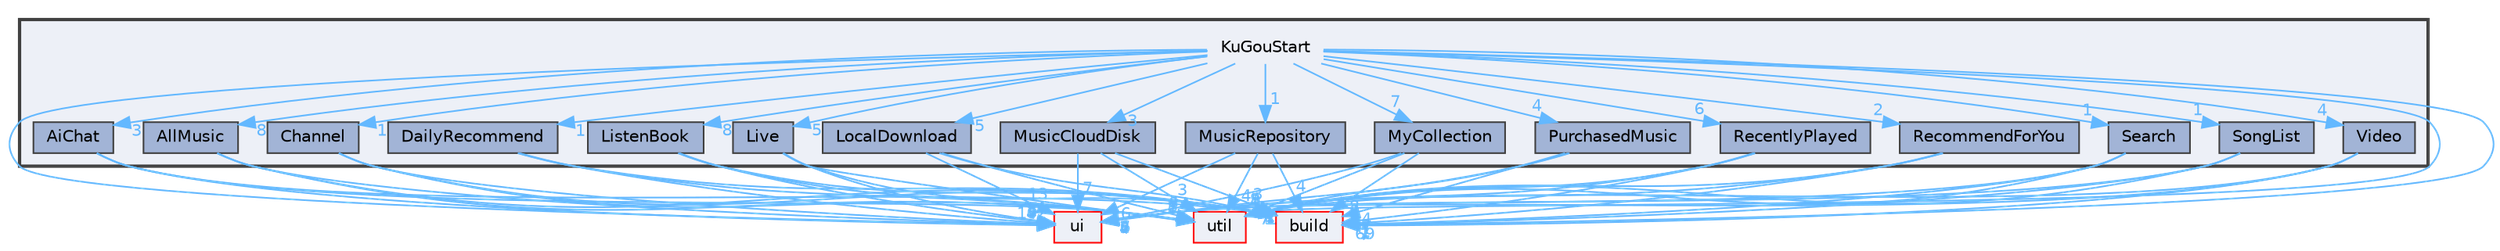 digraph "KuGouStart"
{
 // LATEX_PDF_SIZE
  bgcolor="transparent";
  edge [fontname=Helvetica,fontsize=10,labelfontname=Helvetica,labelfontsize=10];
  node [fontname=Helvetica,fontsize=10,shape=box,height=0.2,width=0.4];
  compound=true
  subgraph clusterdir_e60601b218beddc6af0778ac41ea9cb2 {
    graph [ bgcolor="#edf0f7", pencolor="grey25", label="", fontname=Helvetica,fontsize=10 style="filled,bold", URL="dir_e60601b218beddc6af0778ac41ea9cb2.html",tooltip=""]
    dir_e60601b218beddc6af0778ac41ea9cb2 [shape=plaintext, label="KuGouStart"];
  dir_c466f3ce3dd5ad83607d88098a709fef [label="AiChat", fillcolor="#a2b4d6", color="grey25", style="filled", URL="dir_c466f3ce3dd5ad83607d88098a709fef.html",tooltip=""];
  dir_498ec84b4a3180a9b28d4c2c2e263734 [label="AllMusic", fillcolor="#a2b4d6", color="grey25", style="filled", URL="dir_498ec84b4a3180a9b28d4c2c2e263734.html",tooltip=""];
  dir_886d7983358da242620d59f039992211 [label="Channel", fillcolor="#a2b4d6", color="grey25", style="filled", URL="dir_886d7983358da242620d59f039992211.html",tooltip=""];
  dir_0053d0f6857dd3794970768a62be13ba [label="DailyRecommend", fillcolor="#a2b4d6", color="grey25", style="filled", URL="dir_0053d0f6857dd3794970768a62be13ba.html",tooltip=""];
  dir_29569673e22270499a2cc1cc3faeb787 [label="ListenBook", fillcolor="#a2b4d6", color="grey25", style="filled", URL="dir_29569673e22270499a2cc1cc3faeb787.html",tooltip=""];
  dir_e29623dc5209c01c19fa67da8db51a5b [label="Live", fillcolor="#a2b4d6", color="grey25", style="filled", URL="dir_e29623dc5209c01c19fa67da8db51a5b.html",tooltip=""];
  dir_4903e9fdd90aaa64abf2216a2ba9b10e [label="LocalDownload", fillcolor="#a2b4d6", color="grey25", style="filled", URL="dir_4903e9fdd90aaa64abf2216a2ba9b10e.html",tooltip=""];
  dir_480059d798c3135db381a82471c2f38a [label="MusicCloudDisk", fillcolor="#a2b4d6", color="grey25", style="filled", URL="dir_480059d798c3135db381a82471c2f38a.html",tooltip=""];
  dir_f94f613a8ec9d2924405fc15646c8b91 [label="MusicRepository", fillcolor="#a2b4d6", color="grey25", style="filled", URL="dir_f94f613a8ec9d2924405fc15646c8b91.html",tooltip=""];
  dir_87eb179773b3d8c39433553c95fc0b36 [label="MyCollection", fillcolor="#a2b4d6", color="grey25", style="filled", URL="dir_87eb179773b3d8c39433553c95fc0b36.html",tooltip=""];
  dir_cf310151f74ca42561e1788d19ba2be2 [label="PurchasedMusic", fillcolor="#a2b4d6", color="grey25", style="filled", URL="dir_cf310151f74ca42561e1788d19ba2be2.html",tooltip=""];
  dir_a29342a547cf0e6ba750c0544229179e [label="RecentlyPlayed", fillcolor="#a2b4d6", color="grey25", style="filled", URL="dir_a29342a547cf0e6ba750c0544229179e.html",tooltip=""];
  dir_78081f775bac573631b430b07260488e [label="RecommendForYou", fillcolor="#a2b4d6", color="grey25", style="filled", URL="dir_78081f775bac573631b430b07260488e.html",tooltip=""];
  dir_192e58901eb9b2e115e2c9ed0390b295 [label="Search", fillcolor="#a2b4d6", color="grey25", style="filled", URL="dir_192e58901eb9b2e115e2c9ed0390b295.html",tooltip=""];
  dir_86ceda025dd1e036d749bcf8db4c1acd [label="SongList", fillcolor="#a2b4d6", color="grey25", style="filled", URL="dir_86ceda025dd1e036d749bcf8db4c1acd.html",tooltip=""];
  dir_90e279afbf7087a5af4c74d8ed8b8ff6 [label="Video", fillcolor="#a2b4d6", color="grey25", style="filled", URL="dir_90e279afbf7087a5af4c74d8ed8b8ff6.html",tooltip=""];
  }
  dir_1788f8309b1a812dcb800a185471cf6c [label="ui", fillcolor="#edf0f7", color="red", style="filled", URL="dir_1788f8309b1a812dcb800a185471cf6c.html",tooltip=""];
  dir_23ec12649285f9fabf3a6b7380226c28 [label="util", fillcolor="#edf0f7", color="red", style="filled", URL="dir_23ec12649285f9fabf3a6b7380226c28.html",tooltip=""];
  dir_4fef79e7177ba769987a8da36c892c5f [label="build", fillcolor="#edf0f7", color="red", style="filled", URL="dir_4fef79e7177ba769987a8da36c892c5f.html",tooltip=""];
  dir_e60601b218beddc6af0778ac41ea9cb2->dir_0053d0f6857dd3794970768a62be13ba [headlabel="1", labeldistance=1.5 headhref="dir_000172_000058.html" href="dir_000172_000058.html" color="steelblue1" fontcolor="steelblue1"];
  dir_e60601b218beddc6af0778ac41ea9cb2->dir_1788f8309b1a812dcb800a185471cf6c [headlabel="102", labeldistance=1.5 headhref="dir_000172_000351.html" href="dir_000172_000351.html" color="steelblue1" fontcolor="steelblue1"];
  dir_e60601b218beddc6af0778ac41ea9cb2->dir_192e58901eb9b2e115e2c9ed0390b295 [headlabel="1", labeldistance=1.5 headhref="dir_000172_000321.html" href="dir_000172_000321.html" color="steelblue1" fontcolor="steelblue1"];
  dir_e60601b218beddc6af0778ac41ea9cb2->dir_23ec12649285f9fabf3a6b7380226c28 [headlabel="70", labeldistance=1.5 headhref="dir_000172_000357.html" href="dir_000172_000357.html" color="steelblue1" fontcolor="steelblue1"];
  dir_e60601b218beddc6af0778ac41ea9cb2->dir_29569673e22270499a2cc1cc3faeb787 [headlabel="8", labeldistance=1.5 headhref="dir_000172_000175.html" href="dir_000172_000175.html" color="steelblue1" fontcolor="steelblue1"];
  dir_e60601b218beddc6af0778ac41ea9cb2->dir_480059d798c3135db381a82471c2f38a [headlabel="3", labeldistance=1.5 headhref="dir_000172_000206.html" href="dir_000172_000206.html" color="steelblue1" fontcolor="steelblue1"];
  dir_e60601b218beddc6af0778ac41ea9cb2->dir_4903e9fdd90aaa64abf2216a2ba9b10e [headlabel="5", labeldistance=1.5 headhref="dir_000172_000192.html" href="dir_000172_000192.html" color="steelblue1" fontcolor="steelblue1"];
  dir_e60601b218beddc6af0778ac41ea9cb2->dir_498ec84b4a3180a9b28d4c2c2e263734 [headlabel="8", labeldistance=1.5 headhref="dir_000172_000029.html" href="dir_000172_000029.html" color="steelblue1" fontcolor="steelblue1"];
  dir_e60601b218beddc6af0778ac41ea9cb2->dir_4fef79e7177ba769987a8da36c892c5f [headlabel="69", labeldistance=1.5 headhref="dir_000172_000041.html" href="dir_000172_000041.html" color="steelblue1" fontcolor="steelblue1"];
  dir_e60601b218beddc6af0778ac41ea9cb2->dir_78081f775bac573631b430b07260488e [headlabel="2", labeldistance=1.5 headhref="dir_000172_000315.html" href="dir_000172_000315.html" color="steelblue1" fontcolor="steelblue1"];
  dir_e60601b218beddc6af0778ac41ea9cb2->dir_86ceda025dd1e036d749bcf8db4c1acd [headlabel="1", labeldistance=1.5 headhref="dir_000172_000334.html" href="dir_000172_000334.html" color="steelblue1" fontcolor="steelblue1"];
  dir_e60601b218beddc6af0778ac41ea9cb2->dir_87eb179773b3d8c39433553c95fc0b36 [headlabel="7", labeldistance=1.5 headhref="dir_000172_000229.html" href="dir_000172_000229.html" color="steelblue1" fontcolor="steelblue1"];
  dir_e60601b218beddc6af0778ac41ea9cb2->dir_886d7983358da242620d59f039992211 [headlabel="1", labeldistance=1.5 headhref="dir_000172_000048.html" href="dir_000172_000048.html" color="steelblue1" fontcolor="steelblue1"];
  dir_e60601b218beddc6af0778ac41ea9cb2->dir_90e279afbf7087a5af4c74d8ed8b8ff6 [headlabel="4", labeldistance=1.5 headhref="dir_000172_000361.html" href="dir_000172_000361.html" color="steelblue1" fontcolor="steelblue1"];
  dir_e60601b218beddc6af0778ac41ea9cb2->dir_a29342a547cf0e6ba750c0544229179e [headlabel="6", labeldistance=1.5 headhref="dir_000172_000308.html" href="dir_000172_000308.html" color="steelblue1" fontcolor="steelblue1"];
  dir_e60601b218beddc6af0778ac41ea9cb2->dir_c466f3ce3dd5ad83607d88098a709fef [headlabel="3", labeldistance=1.5 headhref="dir_000172_000022.html" href="dir_000172_000022.html" color="steelblue1" fontcolor="steelblue1"];
  dir_e60601b218beddc6af0778ac41ea9cb2->dir_cf310151f74ca42561e1788d19ba2be2 [headlabel="4", labeldistance=1.5 headhref="dir_000172_000288.html" href="dir_000172_000288.html" color="steelblue1" fontcolor="steelblue1"];
  dir_e60601b218beddc6af0778ac41ea9cb2->dir_e29623dc5209c01c19fa67da8db51a5b [headlabel="5", labeldistance=1.5 headhref="dir_000172_000185.html" href="dir_000172_000185.html" color="steelblue1" fontcolor="steelblue1"];
  dir_e60601b218beddc6af0778ac41ea9cb2->dir_f94f613a8ec9d2924405fc15646c8b91 [headlabel="1", labeldistance=1.5 headhref="dir_000172_000212.html" href="dir_000172_000212.html" color="steelblue1" fontcolor="steelblue1"];
  dir_c466f3ce3dd5ad83607d88098a709fef->dir_1788f8309b1a812dcb800a185471cf6c [headlabel="4", labeldistance=1.5 headhref="dir_000022_000351.html" href="dir_000022_000351.html" color="steelblue1" fontcolor="steelblue1"];
  dir_c466f3ce3dd5ad83607d88098a709fef->dir_23ec12649285f9fabf3a6b7380226c28 [headlabel="2", labeldistance=1.5 headhref="dir_000022_000357.html" href="dir_000022_000357.html" color="steelblue1" fontcolor="steelblue1"];
  dir_c466f3ce3dd5ad83607d88098a709fef->dir_4fef79e7177ba769987a8da36c892c5f [headlabel="1", labeldistance=1.5 headhref="dir_000022_000041.html" href="dir_000022_000041.html" color="steelblue1" fontcolor="steelblue1"];
  dir_498ec84b4a3180a9b28d4c2c2e263734->dir_1788f8309b1a812dcb800a185471cf6c [headlabel="4", labeldistance=1.5 headhref="dir_000029_000351.html" href="dir_000029_000351.html" color="steelblue1" fontcolor="steelblue1"];
  dir_498ec84b4a3180a9b28d4c2c2e263734->dir_23ec12649285f9fabf3a6b7380226c28 [headlabel="8", labeldistance=1.5 headhref="dir_000029_000357.html" href="dir_000029_000357.html" color="steelblue1" fontcolor="steelblue1"];
  dir_498ec84b4a3180a9b28d4c2c2e263734->dir_4fef79e7177ba769987a8da36c892c5f [headlabel="8", labeldistance=1.5 headhref="dir_000029_000041.html" href="dir_000029_000041.html" color="steelblue1" fontcolor="steelblue1"];
  dir_886d7983358da242620d59f039992211->dir_1788f8309b1a812dcb800a185471cf6c [headlabel="3", labeldistance=1.5 headhref="dir_000048_000351.html" href="dir_000048_000351.html" color="steelblue1" fontcolor="steelblue1"];
  dir_886d7983358da242620d59f039992211->dir_23ec12649285f9fabf3a6b7380226c28 [headlabel="1", labeldistance=1.5 headhref="dir_000048_000357.html" href="dir_000048_000357.html" color="steelblue1" fontcolor="steelblue1"];
  dir_886d7983358da242620d59f039992211->dir_4fef79e7177ba769987a8da36c892c5f [headlabel="2", labeldistance=1.5 headhref="dir_000048_000041.html" href="dir_000048_000041.html" color="steelblue1" fontcolor="steelblue1"];
  dir_0053d0f6857dd3794970768a62be13ba->dir_1788f8309b1a812dcb800a185471cf6c [headlabel="4", labeldistance=1.5 headhref="dir_000058_000351.html" href="dir_000058_000351.html" color="steelblue1" fontcolor="steelblue1"];
  dir_0053d0f6857dd3794970768a62be13ba->dir_23ec12649285f9fabf3a6b7380226c28 [headlabel="1", labeldistance=1.5 headhref="dir_000058_000357.html" href="dir_000058_000357.html" color="steelblue1" fontcolor="steelblue1"];
  dir_0053d0f6857dd3794970768a62be13ba->dir_4fef79e7177ba769987a8da36c892c5f [headlabel="1", labeldistance=1.5 headhref="dir_000058_000041.html" href="dir_000058_000041.html" color="steelblue1" fontcolor="steelblue1"];
  dir_29569673e22270499a2cc1cc3faeb787->dir_1788f8309b1a812dcb800a185471cf6c [headlabel="8", labeldistance=1.5 headhref="dir_000175_000351.html" href="dir_000175_000351.html" color="steelblue1" fontcolor="steelblue1"];
  dir_29569673e22270499a2cc1cc3faeb787->dir_23ec12649285f9fabf3a6b7380226c28 [headlabel="7", labeldistance=1.5 headhref="dir_000175_000357.html" href="dir_000175_000357.html" color="steelblue1" fontcolor="steelblue1"];
  dir_29569673e22270499a2cc1cc3faeb787->dir_4fef79e7177ba769987a8da36c892c5f [headlabel="9", labeldistance=1.5 headhref="dir_000175_000041.html" href="dir_000175_000041.html" color="steelblue1" fontcolor="steelblue1"];
  dir_e29623dc5209c01c19fa67da8db51a5b->dir_1788f8309b1a812dcb800a185471cf6c [headlabel="7", labeldistance=1.5 headhref="dir_000185_000351.html" href="dir_000185_000351.html" color="steelblue1" fontcolor="steelblue1"];
  dir_e29623dc5209c01c19fa67da8db51a5b->dir_23ec12649285f9fabf3a6b7380226c28 [headlabel="5", labeldistance=1.5 headhref="dir_000185_000357.html" href="dir_000185_000357.html" color="steelblue1" fontcolor="steelblue1"];
  dir_e29623dc5209c01c19fa67da8db51a5b->dir_4fef79e7177ba769987a8da36c892c5f [headlabel="5", labeldistance=1.5 headhref="dir_000185_000041.html" href="dir_000185_000041.html" color="steelblue1" fontcolor="steelblue1"];
  dir_4903e9fdd90aaa64abf2216a2ba9b10e->dir_1788f8309b1a812dcb800a185471cf6c [headlabel="13", labeldistance=1.5 headhref="dir_000192_000351.html" href="dir_000192_000351.html" color="steelblue1" fontcolor="steelblue1"];
  dir_4903e9fdd90aaa64abf2216a2ba9b10e->dir_23ec12649285f9fabf3a6b7380226c28 [headlabel="6", labeldistance=1.5 headhref="dir_000192_000357.html" href="dir_000192_000357.html" color="steelblue1" fontcolor="steelblue1"];
  dir_4903e9fdd90aaa64abf2216a2ba9b10e->dir_4fef79e7177ba769987a8da36c892c5f [headlabel="5", labeldistance=1.5 headhref="dir_000192_000041.html" href="dir_000192_000041.html" color="steelblue1" fontcolor="steelblue1"];
  dir_480059d798c3135db381a82471c2f38a->dir_1788f8309b1a812dcb800a185471cf6c [headlabel="7", labeldistance=1.5 headhref="dir_000206_000351.html" href="dir_000206_000351.html" color="steelblue1" fontcolor="steelblue1"];
  dir_480059d798c3135db381a82471c2f38a->dir_23ec12649285f9fabf3a6b7380226c28 [headlabel="3", labeldistance=1.5 headhref="dir_000206_000357.html" href="dir_000206_000357.html" color="steelblue1" fontcolor="steelblue1"];
  dir_480059d798c3135db381a82471c2f38a->dir_4fef79e7177ba769987a8da36c892c5f [headlabel="3", labeldistance=1.5 headhref="dir_000206_000041.html" href="dir_000206_000041.html" color="steelblue1" fontcolor="steelblue1"];
  dir_f94f613a8ec9d2924405fc15646c8b91->dir_1788f8309b1a812dcb800a185471cf6c [headlabel="6", labeldistance=1.5 headhref="dir_000212_000351.html" href="dir_000212_000351.html" color="steelblue1" fontcolor="steelblue1"];
  dir_f94f613a8ec9d2924405fc15646c8b91->dir_23ec12649285f9fabf3a6b7380226c28 [headlabel="4", labeldistance=1.5 headhref="dir_000212_000357.html" href="dir_000212_000357.html" color="steelblue1" fontcolor="steelblue1"];
  dir_f94f613a8ec9d2924405fc15646c8b91->dir_4fef79e7177ba769987a8da36c892c5f [headlabel="4", labeldistance=1.5 headhref="dir_000212_000041.html" href="dir_000212_000041.html" color="steelblue1" fontcolor="steelblue1"];
  dir_87eb179773b3d8c39433553c95fc0b36->dir_23ec12649285f9fabf3a6b7380226c28 [headlabel="7", labeldistance=1.5 headhref="dir_000229_000357.html" href="dir_000229_000357.html" color="steelblue1" fontcolor="steelblue1"];
  dir_87eb179773b3d8c39433553c95fc0b36->dir_4fef79e7177ba769987a8da36c892c5f [headlabel="8", labeldistance=1.5 headhref="dir_000229_000041.html" href="dir_000229_000041.html" color="steelblue1" fontcolor="steelblue1"];
  dir_87eb179773b3d8c39433553c95fc0b36->dir_1788f8309b1a812dcb800a185471cf6c [headlabel="6", labeldistance=1.5 headhref="dir_000229_000351.html" href="dir_000229_000351.html" color="steelblue1" fontcolor="steelblue1"];
  dir_cf310151f74ca42561e1788d19ba2be2->dir_1788f8309b1a812dcb800a185471cf6c [headlabel="4", labeldistance=1.5 headhref="dir_000288_000351.html" href="dir_000288_000351.html" color="steelblue1" fontcolor="steelblue1"];
  dir_cf310151f74ca42561e1788d19ba2be2->dir_23ec12649285f9fabf3a6b7380226c28 [headlabel="4", labeldistance=1.5 headhref="dir_000288_000357.html" href="dir_000288_000357.html" color="steelblue1" fontcolor="steelblue1"];
  dir_cf310151f74ca42561e1788d19ba2be2->dir_4fef79e7177ba769987a8da36c892c5f [headlabel="4", labeldistance=1.5 headhref="dir_000288_000041.html" href="dir_000288_000041.html" color="steelblue1" fontcolor="steelblue1"];
  dir_a29342a547cf0e6ba750c0544229179e->dir_23ec12649285f9fabf3a6b7380226c28 [headlabel="7", labeldistance=1.5 headhref="dir_000308_000357.html" href="dir_000308_000357.html" color="steelblue1" fontcolor="steelblue1"];
  dir_a29342a547cf0e6ba750c0544229179e->dir_4fef79e7177ba769987a8da36c892c5f [headlabel="7", labeldistance=1.5 headhref="dir_000308_000041.html" href="dir_000308_000041.html" color="steelblue1" fontcolor="steelblue1"];
  dir_a29342a547cf0e6ba750c0544229179e->dir_1788f8309b1a812dcb800a185471cf6c [headlabel="7", labeldistance=1.5 headhref="dir_000308_000351.html" href="dir_000308_000351.html" color="steelblue1" fontcolor="steelblue1"];
  dir_78081f775bac573631b430b07260488e->dir_1788f8309b1a812dcb800a185471cf6c [headlabel="6", labeldistance=1.5 headhref="dir_000315_000351.html" href="dir_000315_000351.html" color="steelblue1" fontcolor="steelblue1"];
  dir_78081f775bac573631b430b07260488e->dir_23ec12649285f9fabf3a6b7380226c28 [headlabel="3", labeldistance=1.5 headhref="dir_000315_000357.html" href="dir_000315_000357.html" color="steelblue1" fontcolor="steelblue1"];
  dir_78081f775bac573631b430b07260488e->dir_4fef79e7177ba769987a8da36c892c5f [headlabel="1", labeldistance=1.5 headhref="dir_000315_000041.html" href="dir_000315_000041.html" color="steelblue1" fontcolor="steelblue1"];
  dir_192e58901eb9b2e115e2c9ed0390b295->dir_1788f8309b1a812dcb800a185471cf6c [headlabel="2", labeldistance=1.5 headhref="dir_000321_000351.html" href="dir_000321_000351.html" color="steelblue1" fontcolor="steelblue1"];
  dir_192e58901eb9b2e115e2c9ed0390b295->dir_23ec12649285f9fabf3a6b7380226c28 [headlabel="1", labeldistance=1.5 headhref="dir_000321_000357.html" href="dir_000321_000357.html" color="steelblue1" fontcolor="steelblue1"];
  dir_192e58901eb9b2e115e2c9ed0390b295->dir_4fef79e7177ba769987a8da36c892c5f [headlabel="1", labeldistance=1.5 headhref="dir_000321_000041.html" href="dir_000321_000041.html" color="steelblue1" fontcolor="steelblue1"];
  dir_86ceda025dd1e036d749bcf8db4c1acd->dir_1788f8309b1a812dcb800a185471cf6c [headlabel="6", labeldistance=1.5 headhref="dir_000334_000351.html" href="dir_000334_000351.html" color="steelblue1" fontcolor="steelblue1"];
  dir_86ceda025dd1e036d749bcf8db4c1acd->dir_23ec12649285f9fabf3a6b7380226c28 [headlabel="1", labeldistance=1.5 headhref="dir_000334_000357.html" href="dir_000334_000357.html" color="steelblue1" fontcolor="steelblue1"];
  dir_86ceda025dd1e036d749bcf8db4c1acd->dir_4fef79e7177ba769987a8da36c892c5f [headlabel="1", labeldistance=1.5 headhref="dir_000334_000041.html" href="dir_000334_000041.html" color="steelblue1" fontcolor="steelblue1"];
  dir_90e279afbf7087a5af4c74d8ed8b8ff6->dir_1788f8309b1a812dcb800a185471cf6c [headlabel="7", labeldistance=1.5 headhref="dir_000361_000351.html" href="dir_000361_000351.html" color="steelblue1" fontcolor="steelblue1"];
  dir_90e279afbf7087a5af4c74d8ed8b8ff6->dir_23ec12649285f9fabf3a6b7380226c28 [headlabel="7", labeldistance=1.5 headhref="dir_000361_000357.html" href="dir_000361_000357.html" color="steelblue1" fontcolor="steelblue1"];
  dir_90e279afbf7087a5af4c74d8ed8b8ff6->dir_4fef79e7177ba769987a8da36c892c5f [headlabel="7", labeldistance=1.5 headhref="dir_000361_000041.html" href="dir_000361_000041.html" color="steelblue1" fontcolor="steelblue1"];
}
